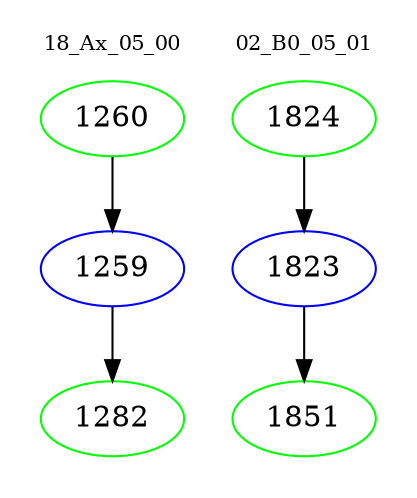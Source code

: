 digraph{
subgraph cluster_0 {
color = white
label = "18_Ax_05_00";
fontsize=10;
T0_1260 [label="1260", color="green"]
T0_1260 -> T0_1259 [color="black"]
T0_1259 [label="1259", color="blue"]
T0_1259 -> T0_1282 [color="black"]
T0_1282 [label="1282", color="green"]
}
subgraph cluster_1 {
color = white
label = "02_B0_05_01";
fontsize=10;
T1_1824 [label="1824", color="green"]
T1_1824 -> T1_1823 [color="black"]
T1_1823 [label="1823", color="blue"]
T1_1823 -> T1_1851 [color="black"]
T1_1851 [label="1851", color="green"]
}
}
